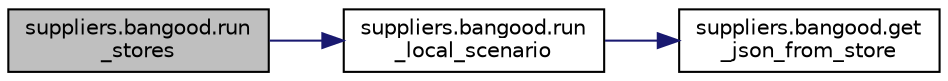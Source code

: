 digraph "suppliers.bangood.run_stores"
{
 // LATEX_PDF_SIZE
  edge [fontname="Helvetica",fontsize="10",labelfontname="Helvetica",labelfontsize="10"];
  node [fontname="Helvetica",fontsize="10",shape=record];
  rankdir="LR";
  Node1 [label="suppliers.bangood.run\l_stores",height=0.2,width=0.4,color="black", fillcolor="grey75", style="filled", fontcolor="black",tooltip=" "];
  Node1 -> Node2 [color="midnightblue",fontsize="10",style="solid",fontname="Helvetica"];
  Node2 [label="suppliers.bangood.run\l_local_scenario",height=0.2,width=0.4,color="black", fillcolor="white", style="filled",URL="$de/d7b/namespacesuppliers_1_1bangood_a5750991bf6ebf9bb3e527d990203cb58.html#a5750991bf6ebf9bb3e527d990203cb58",tooltip=" "];
  Node2 -> Node3 [color="midnightblue",fontsize="10",style="solid",fontname="Helvetica"];
  Node3 [label="suppliers.bangood.get\l_json_from_store",height=0.2,width=0.4,color="black", fillcolor="white", style="filled",URL="$de/d7b/namespacesuppliers_1_1bangood_aae6deef43b6760c37c4c3c7a342887dc.html#aae6deef43b6760c37c4c3c7a342887dc",tooltip=" "];
}
